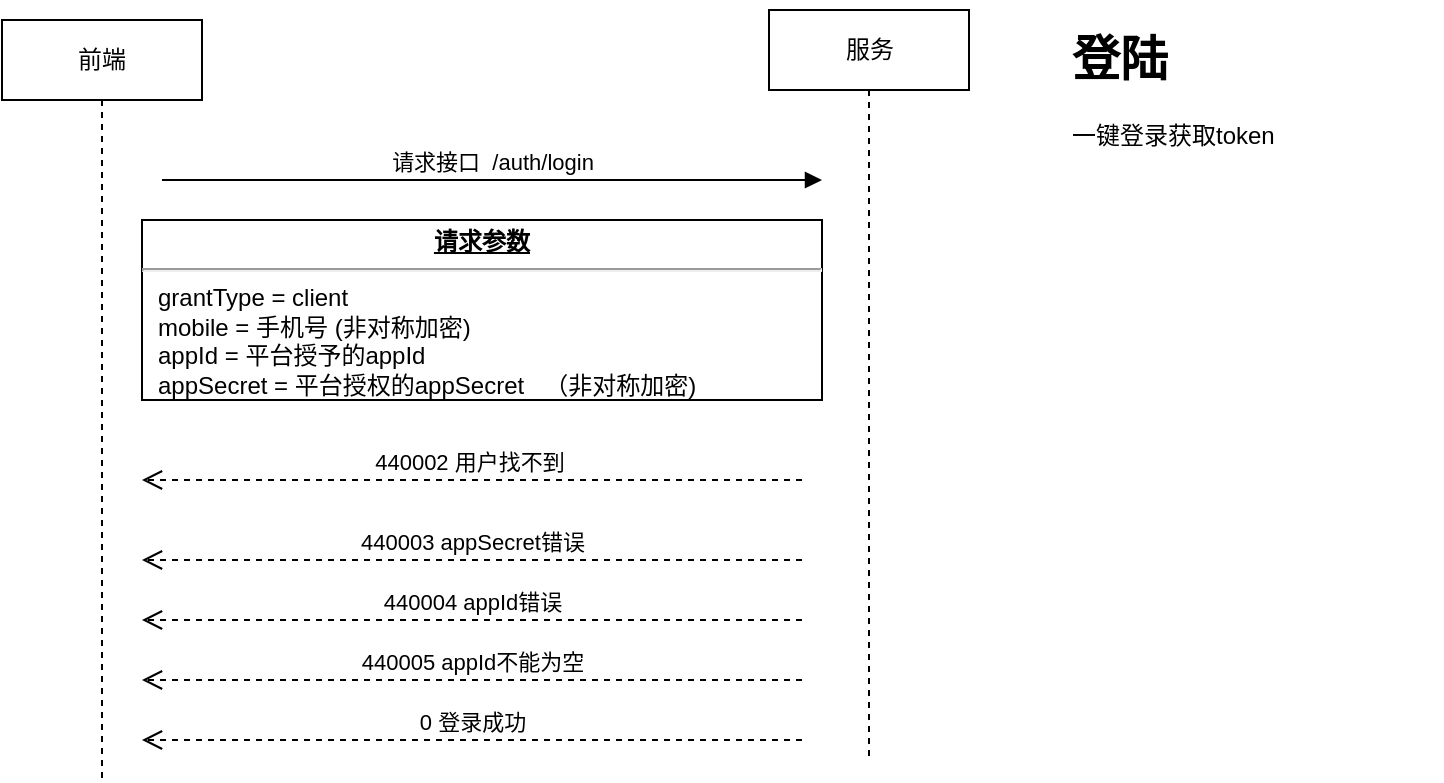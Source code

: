 <mxfile version="14.7.8" type="github">
  <diagram id="eep8vk96-jutEZxkzPkF" name="Page-1">
    <mxGraphModel dx="946" dy="517" grid="1" gridSize="10" guides="1" tooltips="1" connect="1" arrows="1" fold="1" page="1" pageScale="1" pageWidth="827" pageHeight="1169" math="0" shadow="0">
      <root>
        <mxCell id="0" />
        <mxCell id="1" parent="0" />
        <mxCell id="HDzoqSaJvQR1_FK92WQv-1" value="前端" style="shape=umlLifeline;perimeter=lifelinePerimeter;whiteSpace=wrap;html=1;container=1;collapsible=0;recursiveResize=0;outlineConnect=0;" vertex="1" parent="1">
          <mxGeometry x="30" y="20" width="100" height="380" as="geometry" />
        </mxCell>
        <mxCell id="HDzoqSaJvQR1_FK92WQv-2" value="服务" style="shape=umlLifeline;perimeter=lifelinePerimeter;whiteSpace=wrap;html=1;container=1;collapsible=0;recursiveResize=0;outlineConnect=0;" vertex="1" parent="1">
          <mxGeometry x="413.5" y="15" width="100" height="375" as="geometry" />
        </mxCell>
        <mxCell id="HDzoqSaJvQR1_FK92WQv-3" value="&lt;h1&gt;登陆&lt;/h1&gt;&lt;p&gt;一键登录获取token&lt;/p&gt;" style="text;html=1;strokeColor=none;fillColor=none;spacing=5;spacingTop=-20;whiteSpace=wrap;overflow=hidden;rounded=0;" vertex="1" parent="1">
          <mxGeometry x="560" y="20" width="190" height="120" as="geometry" />
        </mxCell>
        <mxCell id="HDzoqSaJvQR1_FK92WQv-4" value="请求接口&amp;nbsp; /auth/login" style="html=1;verticalAlign=bottom;endArrow=block;" edge="1" parent="1">
          <mxGeometry width="80" relative="1" as="geometry">
            <mxPoint x="110" y="100" as="sourcePoint" />
            <mxPoint x="440" y="100" as="targetPoint" />
          </mxGeometry>
        </mxCell>
        <mxCell id="HDzoqSaJvQR1_FK92WQv-6" value="&lt;p style=&quot;margin: 0px ; margin-top: 4px ; text-align: center ; text-decoration: underline&quot;&gt;&lt;b&gt;请求参数&lt;/b&gt;&lt;/p&gt;&lt;hr&gt;&lt;p style=&quot;margin: 0px ; margin-left: 8px&quot;&gt;grantType = client&lt;br&gt;mobile = 手机号 (非对称加密)&lt;br&gt;appId = 平台授予的appId&lt;/p&gt;&lt;p style=&quot;margin: 0px ; margin-left: 8px&quot;&gt;appSecret = 平台授权的appSecret&amp;nbsp; &amp;nbsp;（非对称加密)&amp;nbsp; &amp;nbsp; &amp;nbsp; &amp;nbsp; &amp;nbsp; &amp;nbsp; &amp;nbsp; &amp;nbsp; &amp;nbsp; &amp;nbsp; &amp;nbsp; &amp;nbsp; &amp;nbsp; &amp;nbsp; &amp;nbsp; &amp;nbsp; &amp;nbsp;&amp;nbsp;&lt;/p&gt;" style="verticalAlign=top;align=left;overflow=fill;fontSize=12;fontFamily=Helvetica;html=1;" vertex="1" parent="1">
          <mxGeometry x="100" y="120" width="340" height="90" as="geometry" />
        </mxCell>
        <mxCell id="HDzoqSaJvQR1_FK92WQv-8" value="440002 用户找不到&amp;nbsp;" style="html=1;verticalAlign=bottom;endArrow=open;dashed=1;endSize=8;" edge="1" parent="1">
          <mxGeometry relative="1" as="geometry">
            <mxPoint x="430" y="250" as="sourcePoint" />
            <mxPoint x="100" y="250" as="targetPoint" />
          </mxGeometry>
        </mxCell>
        <mxCell id="HDzoqSaJvQR1_FK92WQv-9" value="440003 appSecret错误" style="html=1;verticalAlign=bottom;endArrow=open;dashed=1;endSize=8;" edge="1" parent="1">
          <mxGeometry relative="1" as="geometry">
            <mxPoint x="430" y="290" as="sourcePoint" />
            <mxPoint x="100" y="290" as="targetPoint" />
            <Array as="points">
              <mxPoint x="260" y="290" />
            </Array>
          </mxGeometry>
        </mxCell>
        <mxCell id="HDzoqSaJvQR1_FK92WQv-10" value="440004 appId错误" style="html=1;verticalAlign=bottom;endArrow=open;dashed=1;endSize=8;" edge="1" parent="1">
          <mxGeometry relative="1" as="geometry">
            <mxPoint x="430" y="320" as="sourcePoint" />
            <mxPoint x="100" y="320" as="targetPoint" />
            <Array as="points" />
          </mxGeometry>
        </mxCell>
        <mxCell id="HDzoqSaJvQR1_FK92WQv-11" value="440005 appId不能为空" style="html=1;verticalAlign=bottom;endArrow=open;dashed=1;endSize=8;" edge="1" parent="1">
          <mxGeometry relative="1" as="geometry">
            <mxPoint x="430" y="350" as="sourcePoint" />
            <mxPoint x="100" y="350" as="targetPoint" />
            <Array as="points" />
          </mxGeometry>
        </mxCell>
        <mxCell id="HDzoqSaJvQR1_FK92WQv-12" value="0 登录成功" style="html=1;verticalAlign=bottom;endArrow=open;dashed=1;endSize=8;" edge="1" parent="1">
          <mxGeometry relative="1" as="geometry">
            <mxPoint x="430" y="380" as="sourcePoint" />
            <mxPoint x="100" y="380" as="targetPoint" />
            <Array as="points" />
          </mxGeometry>
        </mxCell>
      </root>
    </mxGraphModel>
  </diagram>
</mxfile>
